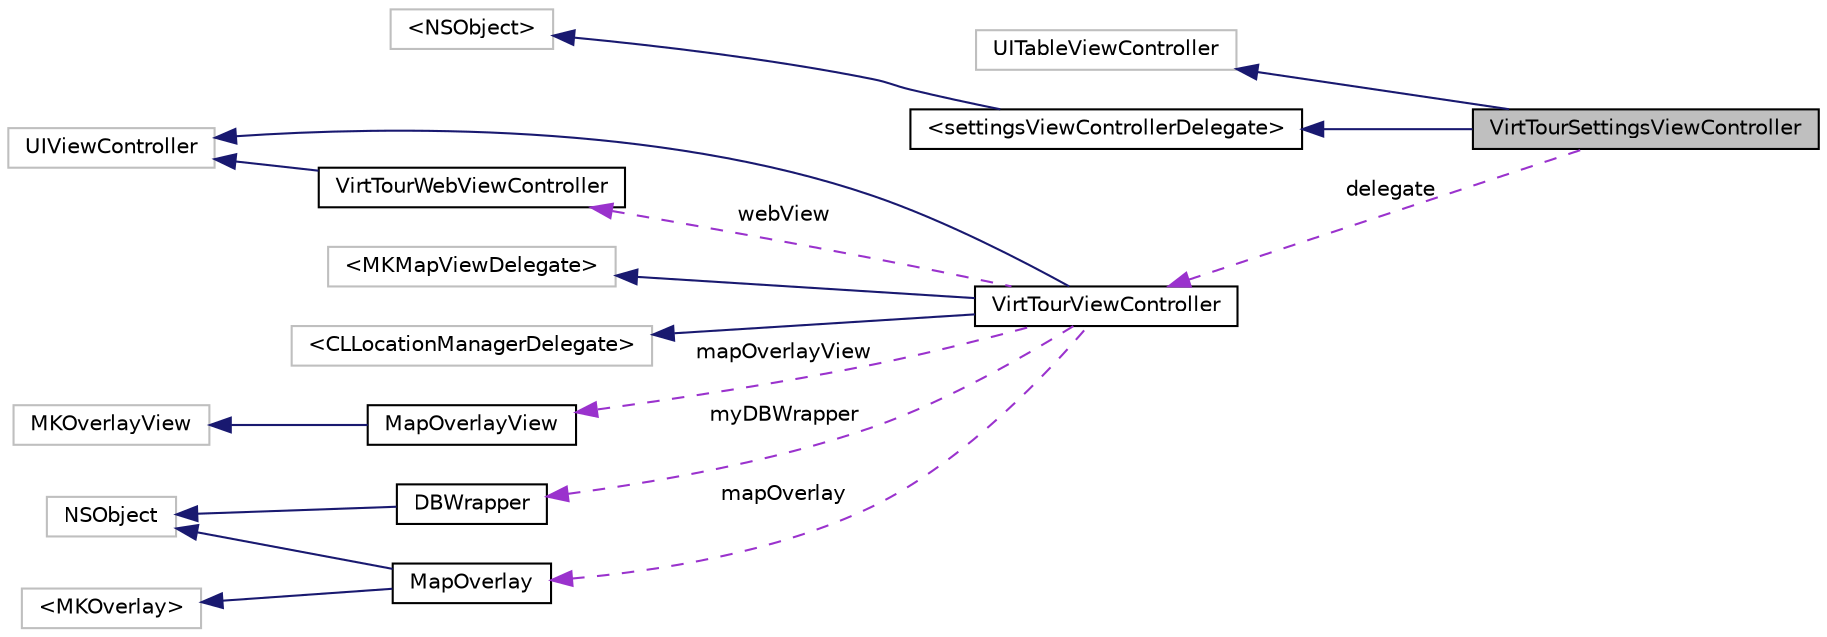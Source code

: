 digraph "VirtTourSettingsViewController"
{
  edge [fontname="Helvetica",fontsize="10",labelfontname="Helvetica",labelfontsize="10"];
  node [fontname="Helvetica",fontsize="10",shape=record];
  rankdir="LR";
  Node1 [label="VirtTourSettingsViewController",height=0.2,width=0.4,color="black", fillcolor="grey75", style="filled" fontcolor="black"];
  Node2 -> Node1 [dir="back",color="midnightblue",fontsize="10",style="solid",fontname="Helvetica"];
  Node2 [label="UITableViewController",height=0.2,width=0.4,color="grey75", fillcolor="white", style="filled"];
  Node3 -> Node1 [dir="back",color="midnightblue",fontsize="10",style="solid",fontname="Helvetica"];
  Node3 [label="\<settingsViewControllerDelegate\>",height=0.2,width=0.4,color="black", fillcolor="white", style="filled",URL="$protocolsettings_view_controller_delegate-p.html"];
  Node4 -> Node3 [dir="back",color="midnightblue",fontsize="10",style="solid",fontname="Helvetica"];
  Node4 [label="\<NSObject\>",height=0.2,width=0.4,color="grey75", fillcolor="white", style="filled"];
  Node5 -> Node1 [dir="back",color="darkorchid3",fontsize="10",style="dashed",label=" delegate" ,fontname="Helvetica"];
  Node5 [label="VirtTourViewController",height=0.2,width=0.4,color="black", fillcolor="white", style="filled",URL="$interface_virt_tour_view_controller.html"];
  Node6 -> Node5 [dir="back",color="midnightblue",fontsize="10",style="solid",fontname="Helvetica"];
  Node6 [label="UIViewController",height=0.2,width=0.4,color="grey75", fillcolor="white", style="filled"];
  Node7 -> Node5 [dir="back",color="midnightblue",fontsize="10",style="solid",fontname="Helvetica"];
  Node7 [label="\<MKMapViewDelegate\>",height=0.2,width=0.4,color="grey75", fillcolor="white", style="filled"];
  Node8 -> Node5 [dir="back",color="midnightblue",fontsize="10",style="solid",fontname="Helvetica"];
  Node8 [label="\<CLLocationManagerDelegate\>",height=0.2,width=0.4,color="grey75", fillcolor="white", style="filled"];
  Node9 -> Node5 [dir="back",color="darkorchid3",fontsize="10",style="dashed",label=" webView" ,fontname="Helvetica"];
  Node9 [label="VirtTourWebViewController",height=0.2,width=0.4,color="black", fillcolor="white", style="filled",URL="$interface_virt_tour_web_view_controller.html",tooltip="view controller for the web view"];
  Node6 -> Node9 [dir="back",color="midnightblue",fontsize="10",style="solid",fontname="Helvetica"];
  Node10 -> Node5 [dir="back",color="darkorchid3",fontsize="10",style="dashed",label=" mapOverlayView" ,fontname="Helvetica"];
  Node10 [label="MapOverlayView",height=0.2,width=0.4,color="black", fillcolor="white", style="filled",URL="$interface_map_overlay_view.html"];
  Node11 -> Node10 [dir="back",color="midnightblue",fontsize="10",style="solid",fontname="Helvetica"];
  Node11 [label="MKOverlayView",height=0.2,width=0.4,color="grey75", fillcolor="white", style="filled"];
  Node12 -> Node5 [dir="back",color="darkorchid3",fontsize="10",style="dashed",label=" mapOverlay" ,fontname="Helvetica"];
  Node12 [label="MapOverlay",height=0.2,width=0.4,color="black", fillcolor="white", style="filled",URL="$interface_map_overlay.html"];
  Node13 -> Node12 [dir="back",color="midnightblue",fontsize="10",style="solid",fontname="Helvetica"];
  Node13 [label="NSObject",height=0.2,width=0.4,color="grey75", fillcolor="white", style="filled"];
  Node14 -> Node12 [dir="back",color="midnightblue",fontsize="10",style="solid",fontname="Helvetica"];
  Node14 [label="\<MKOverlay\>",height=0.2,width=0.4,color="grey75", fillcolor="white", style="filled"];
  Node15 -> Node5 [dir="back",color="darkorchid3",fontsize="10",style="dashed",label=" myDBWrapper" ,fontname="Helvetica"];
  Node15 [label="DBWrapper",height=0.2,width=0.4,color="black", fillcolor="white", style="filled",URL="$interface_d_b_wrapper.html"];
  Node13 -> Node15 [dir="back",color="midnightblue",fontsize="10",style="solid",fontname="Helvetica"];
}

